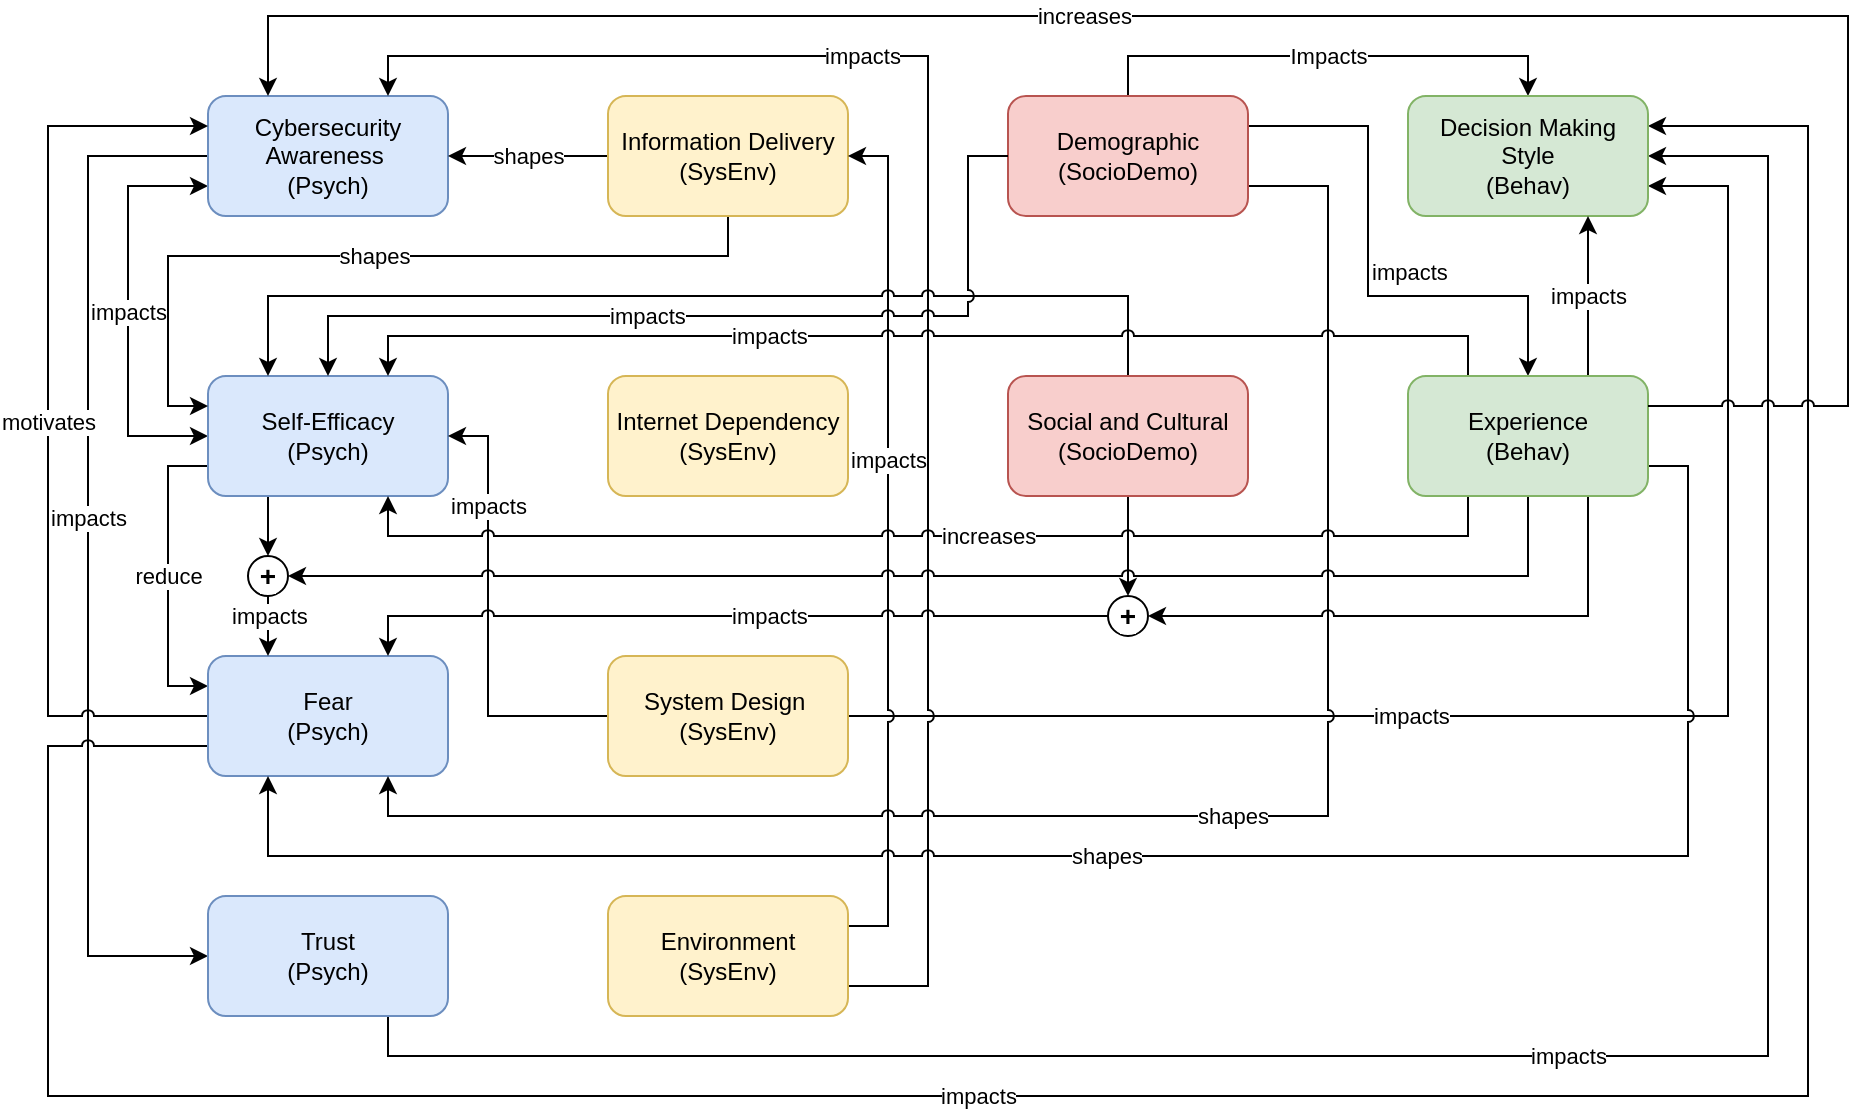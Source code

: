 <mxfile version="28.1.1" pages="3">
  <diagram name="Page-1" id="IxVkxDeGNalH0v7K7cHa">
    <mxGraphModel dx="2202" dy="768" grid="1" gridSize="10" guides="1" tooltips="1" connect="1" arrows="1" fold="1" page="1" pageScale="1" pageWidth="850" pageHeight="1100" math="0" shadow="0">
      <root>
        <mxCell id="jvpx-hk-9DW6_zQbPYDU-0" />
        <mxCell id="jvpx-hk-9DW6_zQbPYDU-1" parent="jvpx-hk-9DW6_zQbPYDU-0" />
        <mxCell id="_nM8sna5znNzXMxjQZUv-10" value="impacts" style="edgeStyle=orthogonalEdgeStyle;shape=connector;rounded=0;jumpStyle=arc;orthogonalLoop=1;jettySize=auto;html=1;exitX=0;exitY=0.5;exitDx=0;exitDy=0;entryX=0;entryY=0.5;entryDx=0;entryDy=0;strokeColor=default;align=center;verticalAlign=middle;fontFamily=Helvetica;fontSize=11;fontColor=default;labelBackgroundColor=default;endArrow=classic;" edge="1" parent="jvpx-hk-9DW6_zQbPYDU-1" source="jvpx-hk-9DW6_zQbPYDU-2" target="jvpx-hk-9DW6_zQbPYDU-9">
          <mxGeometry x="-0.075" relative="1" as="geometry">
            <Array as="points">
              <mxPoint x="40" y="110" />
              <mxPoint x="40" y="510" />
            </Array>
            <mxPoint as="offset" />
          </mxGeometry>
        </mxCell>
        <mxCell id="W0MCX1bymQavN-UC4x7e-7" value="impacts" style="edgeStyle=orthogonalEdgeStyle;shape=connector;rounded=0;jumpStyle=arc;orthogonalLoop=1;jettySize=auto;html=1;exitX=0;exitY=0.75;exitDx=0;exitDy=0;entryX=0;entryY=0.5;entryDx=0;entryDy=0;strokeColor=default;align=center;verticalAlign=middle;fontFamily=Helvetica;fontSize=11;fontColor=default;labelBackgroundColor=default;endArrow=classic;startArrow=classic;startFill=1;" edge="1" parent="jvpx-hk-9DW6_zQbPYDU-1" source="jvpx-hk-9DW6_zQbPYDU-2" target="jvpx-hk-9DW6_zQbPYDU-4">
          <mxGeometry relative="1" as="geometry">
            <Array as="points">
              <mxPoint x="60" y="125" />
              <mxPoint x="60" y="250" />
            </Array>
          </mxGeometry>
        </mxCell>
        <mxCell id="jvpx-hk-9DW6_zQbPYDU-2" value="Cybersecurity Awareness&amp;nbsp;&lt;br&gt;(Psych)" style="rounded=1;whiteSpace=wrap;html=1;fillColor=#dae8fc;strokeColor=#6c8ebf;" parent="jvpx-hk-9DW6_zQbPYDU-1" vertex="1">
          <mxGeometry x="100" y="80" width="120" height="60" as="geometry" />
        </mxCell>
        <mxCell id="_nM8sna5znNzXMxjQZUv-1" value="reduce" style="edgeStyle=orthogonalEdgeStyle;rounded=0;orthogonalLoop=1;jettySize=auto;html=1;exitX=0;exitY=0.75;exitDx=0;exitDy=0;entryX=0;entryY=0.25;entryDx=0;entryDy=0;jumpStyle=arc;" edge="1" parent="jvpx-hk-9DW6_zQbPYDU-1" source="jvpx-hk-9DW6_zQbPYDU-4" target="jvpx-hk-9DW6_zQbPYDU-7">
          <mxGeometry relative="1" as="geometry">
            <Array as="points">
              <mxPoint x="80" y="265" />
              <mxPoint x="80" y="375" />
            </Array>
          </mxGeometry>
        </mxCell>
        <mxCell id="W0MCX1bymQavN-UC4x7e-2" style="edgeStyle=orthogonalEdgeStyle;shape=connector;rounded=0;jumpStyle=arc;orthogonalLoop=1;jettySize=auto;html=1;exitX=0.25;exitY=1;exitDx=0;exitDy=0;entryX=0.5;entryY=0;entryDx=0;entryDy=0;strokeColor=default;align=left;verticalAlign=middle;fontFamily=Helvetica;fontSize=11;fontColor=default;labelBackgroundColor=default;endArrow=classic;" edge="1" parent="jvpx-hk-9DW6_zQbPYDU-1" source="jvpx-hk-9DW6_zQbPYDU-4" target="W0MCX1bymQavN-UC4x7e-1">
          <mxGeometry relative="1" as="geometry" />
        </mxCell>
        <mxCell id="jvpx-hk-9DW6_zQbPYDU-4" value="Self-Efficacy&lt;br&gt;(Psych)" style="rounded=1;whiteSpace=wrap;html=1;fillColor=#dae8fc;strokeColor=#6c8ebf;" parent="jvpx-hk-9DW6_zQbPYDU-1" vertex="1">
          <mxGeometry x="100" y="220" width="120" height="60" as="geometry" />
        </mxCell>
        <mxCell id="_nM8sna5znNzXMxjQZUv-11" value="motivates" style="edgeStyle=orthogonalEdgeStyle;shape=connector;rounded=0;jumpStyle=arc;orthogonalLoop=1;jettySize=auto;html=1;exitX=0;exitY=0.5;exitDx=0;exitDy=0;entryX=0;entryY=0.25;entryDx=0;entryDy=0;strokeColor=default;align=center;verticalAlign=middle;fontFamily=Helvetica;fontSize=11;fontColor=default;labelBackgroundColor=default;endArrow=classic;" edge="1" parent="jvpx-hk-9DW6_zQbPYDU-1" source="jvpx-hk-9DW6_zQbPYDU-7" target="jvpx-hk-9DW6_zQbPYDU-2">
          <mxGeometry relative="1" as="geometry">
            <mxPoint x="100" y="315" as="sourcePoint" />
            <Array as="points">
              <mxPoint x="20" y="390" />
              <mxPoint x="20" y="95" />
            </Array>
          </mxGeometry>
        </mxCell>
        <mxCell id="ojcrtzqFynnj1bPdkcR6-1" value="impacts" style="edgeStyle=orthogonalEdgeStyle;shape=connector;rounded=0;jumpStyle=arc;orthogonalLoop=1;jettySize=auto;html=1;exitX=0;exitY=0.75;exitDx=0;exitDy=0;entryX=1;entryY=0.25;entryDx=0;entryDy=0;strokeColor=default;align=center;verticalAlign=middle;fontFamily=Helvetica;fontSize=11;fontColor=default;labelBackgroundColor=default;endArrow=classic;" edge="1" parent="jvpx-hk-9DW6_zQbPYDU-1" source="jvpx-hk-9DW6_zQbPYDU-7" target="jvpx-hk-9DW6_zQbPYDU-27">
          <mxGeometry x="-0.153" relative="1" as="geometry">
            <mxPoint x="100" y="385" as="sourcePoint" />
            <mxPoint x="820" y="150" as="targetPoint" />
            <Array as="points">
              <mxPoint x="20" y="405" />
              <mxPoint x="20" y="580" />
              <mxPoint x="900" y="580" />
              <mxPoint x="900" y="95" />
            </Array>
            <mxPoint as="offset" />
          </mxGeometry>
        </mxCell>
        <mxCell id="jvpx-hk-9DW6_zQbPYDU-7" value="Fear&lt;br&gt;(Psych)" style="rounded=1;whiteSpace=wrap;html=1;fillColor=#dae8fc;strokeColor=#6c8ebf;" parent="jvpx-hk-9DW6_zQbPYDU-1" vertex="1">
          <mxGeometry x="100" y="360" width="120" height="60" as="geometry" />
        </mxCell>
        <mxCell id="_nM8sna5znNzXMxjQZUv-4" value="impacts" style="edgeStyle=orthogonalEdgeStyle;rounded=0;orthogonalLoop=1;jettySize=auto;html=1;exitX=0.75;exitY=1;exitDx=0;exitDy=0;entryX=1;entryY=0.5;entryDx=0;entryDy=0;jumpStyle=arc;" edge="1" parent="jvpx-hk-9DW6_zQbPYDU-1" source="jvpx-hk-9DW6_zQbPYDU-9" target="jvpx-hk-9DW6_zQbPYDU-27">
          <mxGeometry relative="1" as="geometry">
            <mxPoint x="820" y="165" as="targetPoint" />
            <Array as="points">
              <mxPoint x="190" y="560" />
              <mxPoint x="880" y="560" />
              <mxPoint x="880" y="110" />
            </Array>
          </mxGeometry>
        </mxCell>
        <mxCell id="jvpx-hk-9DW6_zQbPYDU-9" value="Trust&lt;br&gt;(Psych)" style="rounded=1;whiteSpace=wrap;html=1;fillColor=#dae8fc;strokeColor=#6c8ebf;" parent="jvpx-hk-9DW6_zQbPYDU-1" vertex="1">
          <mxGeometry x="100" y="480" width="120" height="60" as="geometry" />
        </mxCell>
        <mxCell id="-JyCa1wrIKhBo1HbL7ej-4" value="shapes" style="edgeStyle=orthogonalEdgeStyle;rounded=0;orthogonalLoop=1;jettySize=auto;html=1;exitX=0;exitY=0.5;exitDx=0;exitDy=0;entryX=1;entryY=0.5;entryDx=0;entryDy=0;jumpStyle=arc;" parent="jvpx-hk-9DW6_zQbPYDU-1" source="jvpx-hk-9DW6_zQbPYDU-11" target="jvpx-hk-9DW6_zQbPYDU-2" edge="1">
          <mxGeometry relative="1" as="geometry" />
        </mxCell>
        <mxCell id="_nM8sna5znNzXMxjQZUv-6" value="shapes" style="edgeStyle=orthogonalEdgeStyle;rounded=0;orthogonalLoop=1;jettySize=auto;html=1;exitX=0.5;exitY=1;exitDx=0;exitDy=0;jumpStyle=arc;entryX=0;entryY=0.25;entryDx=0;entryDy=0;" edge="1" parent="jvpx-hk-9DW6_zQbPYDU-1" source="jvpx-hk-9DW6_zQbPYDU-11" target="jvpx-hk-9DW6_zQbPYDU-4">
          <mxGeometry relative="1" as="geometry">
            <Array as="points">
              <mxPoint x="360" y="160" />
              <mxPoint x="80" y="160" />
              <mxPoint x="80" y="235" />
            </Array>
          </mxGeometry>
        </mxCell>
        <mxCell id="jvpx-hk-9DW6_zQbPYDU-11" value="Information Delivery&lt;br&gt;(SysEnv)" style="rounded=1;whiteSpace=wrap;html=1;fillColor=#fff2cc;strokeColor=#d6b656;" parent="jvpx-hk-9DW6_zQbPYDU-1" vertex="1">
          <mxGeometry x="300" y="80" width="120" height="60" as="geometry" />
        </mxCell>
        <mxCell id="jvpx-hk-9DW6_zQbPYDU-12" value="Internet Dependency&lt;br&gt;(SysEnv)" style="rounded=1;whiteSpace=wrap;html=1;fillColor=#fff2cc;strokeColor=#d6b656;" parent="jvpx-hk-9DW6_zQbPYDU-1" vertex="1">
          <mxGeometry x="300" y="220" width="120" height="60" as="geometry" />
        </mxCell>
        <mxCell id="_nM8sna5znNzXMxjQZUv-0" value="impacts" style="edgeStyle=orthogonalEdgeStyle;rounded=0;orthogonalLoop=1;jettySize=auto;html=1;exitX=0;exitY=0.5;exitDx=0;exitDy=0;entryX=1;entryY=0.5;entryDx=0;entryDy=0;jumpStyle=arc;" edge="1" parent="jvpx-hk-9DW6_zQbPYDU-1" source="jvpx-hk-9DW6_zQbPYDU-13" target="jvpx-hk-9DW6_zQbPYDU-4">
          <mxGeometry x="0.5" relative="1" as="geometry">
            <Array as="points">
              <mxPoint x="240" y="390" />
              <mxPoint x="240" y="250" />
            </Array>
            <mxPoint as="offset" />
          </mxGeometry>
        </mxCell>
        <mxCell id="4xEehykYNxZVQURFeA1B-6" value="impacts" style="edgeStyle=orthogonalEdgeStyle;shape=connector;rounded=0;jumpStyle=arc;orthogonalLoop=1;jettySize=auto;html=1;exitX=1;exitY=0.5;exitDx=0;exitDy=0;strokeColor=default;align=left;verticalAlign=middle;fontFamily=Helvetica;fontSize=11;fontColor=default;labelBackgroundColor=default;endArrow=classic;entryX=1;entryY=0.75;entryDx=0;entryDy=0;" edge="1" parent="jvpx-hk-9DW6_zQbPYDU-1" source="jvpx-hk-9DW6_zQbPYDU-13" target="jvpx-hk-9DW6_zQbPYDU-27">
          <mxGeometry x="-0.3" relative="1" as="geometry">
            <mxPoint x="840" y="180" as="targetPoint" />
            <Array as="points">
              <mxPoint x="860" y="390" />
              <mxPoint x="860" y="125" />
            </Array>
            <mxPoint as="offset" />
          </mxGeometry>
        </mxCell>
        <mxCell id="jvpx-hk-9DW6_zQbPYDU-13" value="System Design&lt;span style=&quot;background-color: transparent; color: light-dark(rgb(0, 0, 0), rgb(255, 255, 255));&quot;&gt;&amp;nbsp;&lt;/span&gt;&lt;div&gt;(SysEnv)&lt;/div&gt;" style="rounded=1;whiteSpace=wrap;html=1;fillColor=#fff2cc;strokeColor=#d6b656;" parent="jvpx-hk-9DW6_zQbPYDU-1" vertex="1">
          <mxGeometry x="300" y="360" width="120" height="60" as="geometry" />
        </mxCell>
        <mxCell id="_nM8sna5znNzXMxjQZUv-8" value="impacts" style="edgeStyle=orthogonalEdgeStyle;rounded=0;orthogonalLoop=1;jettySize=auto;html=1;exitX=1;exitY=0.25;exitDx=0;exitDy=0;entryX=1;entryY=0.5;entryDx=0;entryDy=0;jumpStyle=arc;" edge="1" parent="jvpx-hk-9DW6_zQbPYDU-1" source="jvpx-hk-9DW6_zQbPYDU-14" target="jvpx-hk-9DW6_zQbPYDU-11">
          <mxGeometry x="0.194" relative="1" as="geometry">
            <mxPoint as="offset" />
          </mxGeometry>
        </mxCell>
        <mxCell id="_nM8sna5znNzXMxjQZUv-9" value="impacts" style="edgeStyle=orthogonalEdgeStyle;shape=connector;rounded=0;jumpStyle=arc;orthogonalLoop=1;jettySize=auto;html=1;exitX=1;exitY=0.75;exitDx=0;exitDy=0;entryX=0.75;entryY=0;entryDx=0;entryDy=0;strokeColor=default;align=center;verticalAlign=middle;fontFamily=Helvetica;fontSize=11;fontColor=default;labelBackgroundColor=default;endArrow=classic;" edge="1" parent="jvpx-hk-9DW6_zQbPYDU-1" source="jvpx-hk-9DW6_zQbPYDU-14" target="jvpx-hk-9DW6_zQbPYDU-2">
          <mxGeometry x="0.355" relative="1" as="geometry">
            <mxPoint x="420" y="430" as="sourcePoint" />
            <Array as="points">
              <mxPoint x="460" y="525" />
              <mxPoint x="460" y="60" />
              <mxPoint x="190" y="60" />
            </Array>
            <mxPoint as="offset" />
          </mxGeometry>
        </mxCell>
        <mxCell id="jvpx-hk-9DW6_zQbPYDU-14" value="&lt;div&gt;Environment&lt;br&gt;(SysEnv)&lt;/div&gt;" style="rounded=1;whiteSpace=wrap;html=1;fillColor=#fff2cc;strokeColor=#d6b656;" parent="jvpx-hk-9DW6_zQbPYDU-1" vertex="1">
          <mxGeometry x="300" y="480" width="120" height="60" as="geometry" />
        </mxCell>
        <mxCell id="ojcrtzqFynnj1bPdkcR6-0" value="Impacts" style="edgeStyle=orthogonalEdgeStyle;shape=connector;rounded=0;jumpStyle=arc;orthogonalLoop=1;jettySize=auto;html=1;exitX=0.5;exitY=0;exitDx=0;exitDy=0;entryX=0.5;entryY=0;entryDx=0;entryDy=0;strokeColor=default;align=center;verticalAlign=middle;fontFamily=Helvetica;fontSize=11;fontColor=default;labelBackgroundColor=default;endArrow=classic;" edge="1" parent="jvpx-hk-9DW6_zQbPYDU-1" source="jvpx-hk-9DW6_zQbPYDU-21" target="jvpx-hk-9DW6_zQbPYDU-27">
          <mxGeometry relative="1" as="geometry" />
        </mxCell>
        <mxCell id="4xEehykYNxZVQURFeA1B-4" value="shapes" style="edgeStyle=orthogonalEdgeStyle;shape=connector;rounded=0;jumpStyle=arc;orthogonalLoop=1;jettySize=auto;html=1;exitX=1;exitY=0.75;exitDx=0;exitDy=0;entryX=0.75;entryY=1;entryDx=0;entryDy=0;strokeColor=default;align=left;verticalAlign=middle;fontFamily=Helvetica;fontSize=11;fontColor=default;labelBackgroundColor=default;endArrow=classic;" edge="1" parent="jvpx-hk-9DW6_zQbPYDU-1" source="jvpx-hk-9DW6_zQbPYDU-21" target="jvpx-hk-9DW6_zQbPYDU-7">
          <mxGeometry relative="1" as="geometry">
            <mxPoint x="620" y="150" as="sourcePoint" />
            <Array as="points">
              <mxPoint x="660" y="125" />
              <mxPoint x="660" y="440" />
              <mxPoint x="190" y="440" />
            </Array>
          </mxGeometry>
        </mxCell>
        <mxCell id="4xEehykYNxZVQURFeA1B-7" value="impacts" style="edgeStyle=orthogonalEdgeStyle;shape=connector;rounded=0;jumpStyle=arc;orthogonalLoop=1;jettySize=auto;html=1;exitX=1;exitY=0.25;exitDx=0;exitDy=0;entryX=0.5;entryY=0;entryDx=0;entryDy=0;strokeColor=default;align=left;verticalAlign=middle;fontFamily=Helvetica;fontSize=11;fontColor=default;labelBackgroundColor=default;endArrow=classic;" edge="1" parent="jvpx-hk-9DW6_zQbPYDU-1" source="jvpx-hk-9DW6_zQbPYDU-21" target="jvpx-hk-9DW6_zQbPYDU-31">
          <mxGeometry relative="1" as="geometry">
            <Array as="points">
              <mxPoint x="680" y="95" />
              <mxPoint x="680" y="180" />
              <mxPoint x="760" y="180" />
            </Array>
          </mxGeometry>
        </mxCell>
        <mxCell id="jvpx-hk-9DW6_zQbPYDU-21" value="Demographic&lt;br&gt;(SocioDemo)" style="rounded=1;whiteSpace=wrap;html=1;fillColor=#f8cecc;strokeColor=#b85450;" parent="jvpx-hk-9DW6_zQbPYDU-1" vertex="1">
          <mxGeometry x="500" y="80" width="120" height="60" as="geometry" />
        </mxCell>
        <mxCell id="4xEehykYNxZVQURFeA1B-8" style="edgeStyle=orthogonalEdgeStyle;shape=connector;rounded=0;jumpStyle=arc;orthogonalLoop=1;jettySize=auto;html=1;exitX=0.5;exitY=0;exitDx=0;exitDy=0;entryX=0.25;entryY=0;entryDx=0;entryDy=0;strokeColor=default;align=left;verticalAlign=middle;fontFamily=Helvetica;fontSize=11;fontColor=default;labelBackgroundColor=default;endArrow=classic;" edge="1" parent="jvpx-hk-9DW6_zQbPYDU-1" source="jvpx-hk-9DW6_zQbPYDU-23" target="jvpx-hk-9DW6_zQbPYDU-4">
          <mxGeometry relative="1" as="geometry">
            <Array as="points">
              <mxPoint x="560" y="180" />
              <mxPoint x="130" y="180" />
            </Array>
          </mxGeometry>
        </mxCell>
        <mxCell id="4xEehykYNxZVQURFeA1B-11" style="edgeStyle=orthogonalEdgeStyle;shape=connector;rounded=0;jumpStyle=arc;orthogonalLoop=1;jettySize=auto;html=1;exitX=0.5;exitY=1;exitDx=0;exitDy=0;entryX=0.5;entryY=0;entryDx=0;entryDy=0;strokeColor=default;align=left;verticalAlign=middle;fontFamily=Helvetica;fontSize=11;fontColor=default;labelBackgroundColor=default;endArrow=classic;" edge="1" parent="jvpx-hk-9DW6_zQbPYDU-1" source="jvpx-hk-9DW6_zQbPYDU-23" target="4xEehykYNxZVQURFeA1B-10">
          <mxGeometry relative="1" as="geometry" />
        </mxCell>
        <mxCell id="jvpx-hk-9DW6_zQbPYDU-23" value="Social and Cultural&lt;br&gt;(SocioDemo)" style="rounded=1;whiteSpace=wrap;html=1;fillColor=#f8cecc;strokeColor=#b85450;" parent="jvpx-hk-9DW6_zQbPYDU-1" vertex="1">
          <mxGeometry x="500" y="220" width="120" height="60" as="geometry" />
        </mxCell>
        <mxCell id="jvpx-hk-9DW6_zQbPYDU-27" value="Decision Making Style&lt;br&gt;(Behav)" style="rounded=1;whiteSpace=wrap;html=1;fillColor=#d5e8d4;strokeColor=#82b366;" parent="jvpx-hk-9DW6_zQbPYDU-1" vertex="1">
          <mxGeometry x="700" y="80" width="120" height="60" as="geometry" />
        </mxCell>
        <mxCell id="_nM8sna5znNzXMxjQZUv-2" value="impacts" style="edgeStyle=orthogonalEdgeStyle;rounded=0;orthogonalLoop=1;jettySize=auto;html=1;exitX=0.25;exitY=0;exitDx=0;exitDy=0;entryX=0.75;entryY=0;entryDx=0;entryDy=0;jumpStyle=arc;align=left;" edge="1" parent="jvpx-hk-9DW6_zQbPYDU-1" source="jvpx-hk-9DW6_zQbPYDU-31" target="jvpx-hk-9DW6_zQbPYDU-4">
          <mxGeometry x="0.345" relative="1" as="geometry">
            <mxPoint as="offset" />
          </mxGeometry>
        </mxCell>
        <mxCell id="_nM8sna5znNzXMxjQZUv-5" value="shapes" style="edgeStyle=orthogonalEdgeStyle;rounded=0;orthogonalLoop=1;jettySize=auto;html=1;exitX=1;exitY=0.75;exitDx=0;exitDy=0;entryX=0.25;entryY=1;entryDx=0;entryDy=0;jumpStyle=arc;align=left;" edge="1" parent="jvpx-hk-9DW6_zQbPYDU-1" source="jvpx-hk-9DW6_zQbPYDU-31" target="jvpx-hk-9DW6_zQbPYDU-7">
          <mxGeometry x="0.088" relative="1" as="geometry">
            <mxPoint x="730" y="300" as="sourcePoint" />
            <Array as="points">
              <mxPoint x="840" y="265" />
              <mxPoint x="840" y="460" />
              <mxPoint x="130" y="460" />
            </Array>
            <mxPoint as="offset" />
          </mxGeometry>
        </mxCell>
        <mxCell id="4xEehykYNxZVQURFeA1B-1" value="increases" style="edgeStyle=orthogonalEdgeStyle;shape=connector;rounded=0;jumpStyle=arc;orthogonalLoop=1;jettySize=auto;html=1;exitX=0.25;exitY=1;exitDx=0;exitDy=0;entryX=0.75;entryY=1;entryDx=0;entryDy=0;strokeColor=default;align=left;verticalAlign=middle;fontFamily=Helvetica;fontSize=11;fontColor=default;labelBackgroundColor=default;endArrow=classic;" edge="1" parent="jvpx-hk-9DW6_zQbPYDU-1" source="jvpx-hk-9DW6_zQbPYDU-31" target="jvpx-hk-9DW6_zQbPYDU-4">
          <mxGeometry x="-0.017" relative="1" as="geometry">
            <Array as="points">
              <mxPoint x="730" y="300" />
              <mxPoint x="190" y="300" />
            </Array>
            <mxPoint as="offset" />
          </mxGeometry>
        </mxCell>
        <mxCell id="4xEehykYNxZVQURFeA1B-2" value="impacts" style="edgeStyle=orthogonalEdgeStyle;shape=connector;rounded=0;jumpStyle=arc;orthogonalLoop=1;jettySize=auto;html=1;exitX=0.75;exitY=0;exitDx=0;exitDy=0;entryX=0.75;entryY=1;entryDx=0;entryDy=0;strokeColor=default;align=center;verticalAlign=middle;fontFamily=Helvetica;fontSize=11;fontColor=default;labelBackgroundColor=default;endArrow=classic;" edge="1" parent="jvpx-hk-9DW6_zQbPYDU-1" source="jvpx-hk-9DW6_zQbPYDU-31" target="jvpx-hk-9DW6_zQbPYDU-27">
          <mxGeometry relative="1" as="geometry" />
        </mxCell>
        <mxCell id="4xEehykYNxZVQURFeA1B-12" style="edgeStyle=orthogonalEdgeStyle;shape=connector;rounded=0;jumpStyle=arc;orthogonalLoop=1;jettySize=auto;html=1;exitX=0.75;exitY=1;exitDx=0;exitDy=0;entryX=1;entryY=0.5;entryDx=0;entryDy=0;strokeColor=default;align=left;verticalAlign=middle;fontFamily=Helvetica;fontSize=11;fontColor=default;labelBackgroundColor=default;endArrow=classic;" edge="1" parent="jvpx-hk-9DW6_zQbPYDU-1" source="jvpx-hk-9DW6_zQbPYDU-31" target="4xEehykYNxZVQURFeA1B-10">
          <mxGeometry relative="1" as="geometry" />
        </mxCell>
        <mxCell id="W0MCX1bymQavN-UC4x7e-6" style="edgeStyle=orthogonalEdgeStyle;shape=connector;rounded=0;jumpStyle=arc;orthogonalLoop=1;jettySize=auto;html=1;exitX=0.5;exitY=1;exitDx=0;exitDy=0;entryX=1;entryY=0.5;entryDx=0;entryDy=0;strokeColor=default;align=left;verticalAlign=middle;fontFamily=Helvetica;fontSize=11;fontColor=default;labelBackgroundColor=default;endArrow=classic;" edge="1" parent="jvpx-hk-9DW6_zQbPYDU-1" source="jvpx-hk-9DW6_zQbPYDU-31" target="W0MCX1bymQavN-UC4x7e-1">
          <mxGeometry relative="1" as="geometry" />
        </mxCell>
        <mxCell id="jvpx-hk-9DW6_zQbPYDU-31" value="Experience&lt;br&gt;(Behav)" style="rounded=1;whiteSpace=wrap;html=1;fillColor=#d5e8d4;strokeColor=#82b366;" parent="jvpx-hk-9DW6_zQbPYDU-1" vertex="1">
          <mxGeometry x="700" y="220" width="120" height="60" as="geometry" />
        </mxCell>
        <mxCell id="ojcrtzqFynnj1bPdkcR6-2" value="increases" style="edgeStyle=orthogonalEdgeStyle;shape=connector;rounded=0;jumpStyle=arc;orthogonalLoop=1;jettySize=auto;html=1;exitX=1;exitY=0.25;exitDx=0;exitDy=0;entryX=0.25;entryY=0;entryDx=0;entryDy=0;strokeColor=default;align=center;verticalAlign=middle;fontFamily=Helvetica;fontSize=11;fontColor=default;labelBackgroundColor=default;endArrow=classic;" edge="1" parent="jvpx-hk-9DW6_zQbPYDU-1" source="jvpx-hk-9DW6_zQbPYDU-31" target="jvpx-hk-9DW6_zQbPYDU-2">
          <mxGeometry x="0.204" relative="1" as="geometry">
            <mxPoint x="820" y="230" as="sourcePoint" />
            <Array as="points">
              <mxPoint x="920" y="235" />
              <mxPoint x="920" y="40" />
              <mxPoint x="130" y="40" />
            </Array>
            <mxPoint as="offset" />
          </mxGeometry>
        </mxCell>
        <mxCell id="4xEehykYNxZVQURFeA1B-3" value="impacts" style="edgeStyle=orthogonalEdgeStyle;shape=connector;rounded=0;jumpStyle=arc;orthogonalLoop=1;jettySize=auto;html=1;exitX=0;exitY=0.5;exitDx=0;exitDy=0;entryX=0.5;entryY=0;entryDx=0;entryDy=0;strokeColor=default;align=left;verticalAlign=middle;fontFamily=Helvetica;fontSize=11;fontColor=default;labelBackgroundColor=default;endArrow=classic;" edge="1" parent="jvpx-hk-9DW6_zQbPYDU-1" source="jvpx-hk-9DW6_zQbPYDU-21" target="jvpx-hk-9DW6_zQbPYDU-4">
          <mxGeometry x="0.25" relative="1" as="geometry">
            <Array as="points">
              <mxPoint x="480" y="110" />
              <mxPoint x="480" y="190" />
              <mxPoint x="160" y="190" />
            </Array>
            <mxPoint as="offset" />
          </mxGeometry>
        </mxCell>
        <mxCell id="4xEehykYNxZVQURFeA1B-13" value="impacts" style="edgeStyle=orthogonalEdgeStyle;shape=connector;rounded=0;jumpStyle=arc;orthogonalLoop=1;jettySize=auto;html=1;exitX=0;exitY=0.5;exitDx=0;exitDy=0;entryX=0.75;entryY=0;entryDx=0;entryDy=0;strokeColor=default;align=left;verticalAlign=middle;fontFamily=Helvetica;fontSize=11;fontColor=default;labelBackgroundColor=default;endArrow=classic;" edge="1" parent="jvpx-hk-9DW6_zQbPYDU-1" source="4xEehykYNxZVQURFeA1B-10" target="jvpx-hk-9DW6_zQbPYDU-7">
          <mxGeometry relative="1" as="geometry" />
        </mxCell>
        <mxCell id="4xEehykYNxZVQURFeA1B-10" value="&lt;font style=&quot;font-size: 14px;&quot;&gt;&lt;b&gt;+&lt;/b&gt;&lt;/font&gt;" style="ellipse;whiteSpace=wrap;html=1;aspect=fixed;fontFamily=Helvetica;fontSize=11;fontColor=default;labelBackgroundColor=default;" vertex="1" parent="jvpx-hk-9DW6_zQbPYDU-1">
          <mxGeometry x="550" y="330" width="20" height="20" as="geometry" />
        </mxCell>
        <mxCell id="W0MCX1bymQavN-UC4x7e-5" value="impacts" style="edgeStyle=orthogonalEdgeStyle;shape=connector;rounded=0;jumpStyle=arc;orthogonalLoop=1;jettySize=auto;html=1;exitX=0.5;exitY=1;exitDx=0;exitDy=0;entryX=0.25;entryY=0;entryDx=0;entryDy=0;strokeColor=default;align=left;verticalAlign=middle;fontFamily=Helvetica;fontSize=11;fontColor=default;labelBackgroundColor=default;endArrow=classic;" edge="1" parent="jvpx-hk-9DW6_zQbPYDU-1" source="W0MCX1bymQavN-UC4x7e-1" target="jvpx-hk-9DW6_zQbPYDU-7">
          <mxGeometry x="-0.333" y="-20" relative="1" as="geometry">
            <mxPoint as="offset" />
          </mxGeometry>
        </mxCell>
        <mxCell id="W0MCX1bymQavN-UC4x7e-1" value="&lt;font style=&quot;font-size: 14px;&quot;&gt;&lt;b&gt;+&lt;/b&gt;&lt;/font&gt;" style="ellipse;whiteSpace=wrap;html=1;aspect=fixed;fontFamily=Helvetica;fontSize=11;fontColor=default;labelBackgroundColor=default;" vertex="1" parent="jvpx-hk-9DW6_zQbPYDU-1">
          <mxGeometry x="120" y="310" width="20" height="20" as="geometry" />
        </mxCell>
      </root>
    </mxGraphModel>
  </diagram>
  <diagram id="nVjXVaxDc0mkFGC4M_rG" name="Page-2">
    <mxGraphModel dx="3308" dy="1396" grid="1" gridSize="10" guides="1" tooltips="1" connect="1" arrows="1" fold="1" page="1" pageScale="1" pageWidth="850" pageHeight="1100" math="0" shadow="0">
      <root>
        <mxCell id="0" />
        <mxCell id="1" parent="0" />
        <mxCell id="yCaUs5lz8rlekobLfj3p-1" style="edgeStyle=none;shape=connector;curved=0;rounded=0;jumpStyle=none;jumpSize=5;orthogonalLoop=1;jettySize=auto;html=1;exitX=1;exitY=0.5;exitDx=0;exitDy=0;entryX=0;entryY=0.5;entryDx=0;entryDy=0;dashed=1;dashPattern=1 2;strokeColor=default;strokeWidth=4;align=center;verticalAlign=middle;fontFamily=Helvetica;fontSize=11;fontColor=default;labelBackgroundColor=default;endArrow=none;endFill=0;" parent="1" source="yCaUs5lz8rlekobLfj3p-3" target="yCaUs5lz8rlekobLfj3p-25" edge="1">
          <mxGeometry relative="1" as="geometry" />
        </mxCell>
        <mxCell id="yCaUs5lz8rlekobLfj3p-2" style="edgeStyle=none;shape=connector;curved=0;rounded=0;jumpStyle=none;jumpSize=5;orthogonalLoop=1;jettySize=auto;html=1;dashed=1;dashPattern=1 2;strokeColor=default;strokeWidth=4;align=center;verticalAlign=middle;fontFamily=Helvetica;fontSize=11;fontColor=default;labelBackgroundColor=default;endArrow=none;endFill=0;exitX=0;exitY=0.5;exitDx=0;exitDy=0;entryX=1;entryY=0.5;entryDx=0;entryDy=0;" parent="1" source="yCaUs5lz8rlekobLfj3p-3" target="yCaUs5lz8rlekobLfj3p-19" edge="1">
          <mxGeometry relative="1" as="geometry">
            <mxPoint x="430" y="848" as="targetPoint" />
            <mxPoint x="460" y="940" as="sourcePoint" />
          </mxGeometry>
        </mxCell>
        <mxCell id="yCaUs5lz8rlekobLfj3p-3" value="&lt;font style=&quot;font-size: 22px;&quot;&gt;Cybersecurity&lt;br&gt;Behavior&lt;/font&gt;" style="ellipse;whiteSpace=wrap;html=1;aspect=fixed;strokeWidth=4;fontSize=21;verticalAlign=middle;align=center;fontFamily=Helvetica;" parent="1" vertex="1">
          <mxGeometry x="490" y="830" width="220" height="220" as="geometry" />
        </mxCell>
        <mxCell id="yCaUs5lz8rlekobLfj3p-4" value="&lt;font style=&quot;color: light-dark(rgb(255, 255, 255), rgb(237, 237, 237)); font-size: 15px;&quot;&gt;Cybersecurity&lt;br&gt;Awareness&lt;/font&gt;" style="ellipse;whiteSpace=wrap;html=1;aspect=fixed;strokeWidth=3;fontSize=21;verticalAlign=middle;align=center;fontFamily=Helvetica;fillColor=#41D1B5;strokeColor=#41D1B5;fontStyle=1" parent="1" vertex="1">
          <mxGeometry x="900" y="516" width="279" height="279" as="geometry" />
        </mxCell>
        <mxCell id="yCaUs5lz8rlekobLfj3p-5" value="&lt;font style=&quot;color: light-dark(rgb(255, 255, 255), rgb(237, 237, 237)); font-size: 15px;&quot;&gt;Self-Efficacy&lt;/font&gt;" style="ellipse;whiteSpace=wrap;html=1;aspect=fixed;strokeWidth=3;fontSize=21;verticalAlign=middle;align=center;fontFamily=Helvetica;fillColor=#41D1B5;strokeColor=#41D1B5;fontStyle=1" parent="1" vertex="1">
          <mxGeometry x="1030" y="1160" width="183" height="183" as="geometry" />
        </mxCell>
        <mxCell id="yCaUs5lz8rlekobLfj3p-6" value="&lt;font style=&quot;color: light-dark(rgb(255, 255, 255), rgb(237, 237, 237)); font-size: 15px;&quot;&gt;Fear&lt;/font&gt;" style="ellipse;whiteSpace=wrap;html=1;aspect=fixed;strokeWidth=3;fontSize=21;verticalAlign=middle;align=center;fontFamily=Helvetica;fillColor=#41D1B5;strokeColor=#41D1B5;fontStyle=1" parent="1" vertex="1">
          <mxGeometry x="780" y="1198" width="63" height="63" as="geometry" />
        </mxCell>
        <mxCell id="yCaUs5lz8rlekobLfj3p-7" value="&lt;font style=&quot;color: light-dark(rgb(255, 255, 255), rgb(237, 237, 237)); font-size: 15px;&quot;&gt;Trust&lt;/font&gt;" style="ellipse;whiteSpace=wrap;html=1;aspect=fixed;strokeWidth=3;fontSize=21;verticalAlign=middle;align=center;fontFamily=Helvetica;fillColor=#41D1B5;strokeColor=#41D1B5;fontStyle=1" parent="1" vertex="1">
          <mxGeometry x="1116" y="908.5" width="63" height="63" as="geometry" />
        </mxCell>
        <mxCell id="yCaUs5lz8rlekobLfj3p-8" value="&lt;font style=&quot;color: light-dark(rgb(255, 255, 255), rgb(237, 237, 237)); font-size: 15px;&quot;&gt;Information Delivery&lt;/font&gt;" style="ellipse;whiteSpace=wrap;html=1;aspect=fixed;strokeWidth=3;fontSize=21;verticalAlign=middle;align=center;fontFamily=Helvetica;fillColor=#FE668C;strokeColor=#FE668C;fontStyle=1" parent="1" vertex="1">
          <mxGeometry x="-30" y="692" width="138" height="138" as="geometry" />
        </mxCell>
        <mxCell id="yCaUs5lz8rlekobLfj3p-9" value="&lt;font style=&quot;color: light-dark(rgb(255, 255, 255), rgb(237, 237, 237)); font-size: 15px;&quot;&gt;Internet Dependency&lt;/font&gt;" style="ellipse;whiteSpace=wrap;html=1;aspect=fixed;strokeWidth=3;fontSize=21;verticalAlign=middle;align=center;fontFamily=Helvetica;fillColor=#FE668C;strokeColor=#FE668C;fontStyle=1" parent="1" vertex="1">
          <mxGeometry x="314" y="1069.5" width="96" height="96" as="geometry" />
        </mxCell>
        <mxCell id="yCaUs5lz8rlekobLfj3p-10" value="&lt;font style=&quot;color: light-dark(rgb(255, 255, 255), rgb(237, 237, 237)); font-size: 15px;&quot;&gt;System Design&lt;/font&gt;" style="ellipse;whiteSpace=wrap;html=1;aspect=fixed;strokeWidth=3;fontSize=21;verticalAlign=middle;align=center;fontFamily=Helvetica;fillColor=#FE668C;strokeColor=#FE668C;fontStyle=1" parent="1" vertex="1">
          <mxGeometry x="280" y="580" width="87" height="87" as="geometry" />
        </mxCell>
        <mxCell id="yCaUs5lz8rlekobLfj3p-11" value="&lt;font style=&quot;color: light-dark(rgb(255, 255, 255), rgb(237, 237, 237)); font-size: 15px;&quot;&gt;Environment Impact&lt;/font&gt;" style="ellipse;whiteSpace=wrap;html=1;aspect=fixed;strokeWidth=3;fontSize=21;verticalAlign=middle;align=center;fontFamily=Helvetica;fillColor=#FE668C;strokeColor=#FE668C;fontStyle=1" parent="1" vertex="1">
          <mxGeometry x="22" y="988" width="138" height="138" as="geometry" />
        </mxCell>
        <mxCell id="yCaUs5lz8rlekobLfj3p-12" value="&lt;font style=&quot;color: light-dark(rgb(255, 255, 255), rgb(237, 237, 237)); font-size: 15px;&quot;&gt;Demographic&lt;/font&gt;" style="ellipse;whiteSpace=wrap;html=1;aspect=fixed;strokeWidth=3;fontSize=21;verticalAlign=middle;align=center;fontFamily=Helvetica;fillColor=#F99745;strokeColor=#F99745;fontStyle=1" parent="1" vertex="1">
          <mxGeometry x="410" y="458" width="150" height="150" as="geometry" />
        </mxCell>
        <mxCell id="yCaUs5lz8rlekobLfj3p-13" value="&lt;font style=&quot;color: light-dark(rgb(255, 255, 255), rgb(237, 237, 237)); font-size: 15px;&quot;&gt;Social &amp;amp; Cultural&lt;/font&gt;" style="ellipse;whiteSpace=wrap;html=1;aspect=fixed;strokeWidth=3;fontSize=21;verticalAlign=middle;align=center;fontFamily=Helvetica;fillColor=#F99745;strokeColor=#F99745;fontStyle=1" parent="1" vertex="1">
          <mxGeometry x="770" y="442" width="108" height="108" as="geometry" />
        </mxCell>
        <mxCell id="yCaUs5lz8rlekobLfj3p-14" style="edgeStyle=none;shape=connector;curved=0;rounded=0;jumpStyle=none;jumpSize=5;orthogonalLoop=1;jettySize=auto;html=1;exitX=1;exitY=0;exitDx=0;exitDy=0;entryX=0;entryY=1;entryDx=0;entryDy=0;dashed=1;dashPattern=1 2;strokeColor=#FFC639;strokeWidth=4;align=center;verticalAlign=middle;fontFamily=Helvetica;fontSize=11;fontColor=default;labelBackgroundColor=default;endArrow=none;endFill=0;" parent="1" source="yCaUs5lz8rlekobLfj3p-15" target="yCaUs5lz8rlekobLfj3p-28" edge="1">
          <mxGeometry relative="1" as="geometry" />
        </mxCell>
        <mxCell id="yCaUs5lz8rlekobLfj3p-15" value="&lt;font style=&quot;color: light-dark(rgb(255, 255, 255), rgb(237, 237, 237)); font-size: 15px;&quot;&gt;Decisionn-Making Style&lt;/font&gt;" style="ellipse;whiteSpace=wrap;html=1;aspect=fixed;strokeWidth=3;fontSize=21;verticalAlign=middle;align=center;fontFamily=Helvetica;fillColor=#FFC639;strokeColor=#FFC639;fontStyle=1" parent="1" vertex="1">
          <mxGeometry x="290" y="1218" width="117" height="117" as="geometry" />
        </mxCell>
        <mxCell id="yCaUs5lz8rlekobLfj3p-16" style="edgeStyle=none;shape=connector;curved=0;rounded=0;jumpStyle=none;jumpSize=5;orthogonalLoop=1;jettySize=auto;html=1;exitX=0.5;exitY=0;exitDx=0;exitDy=0;entryX=0.5;entryY=1;entryDx=0;entryDy=0;dashed=1;dashPattern=1 2;strokeColor=#FFC639;strokeWidth=4;align=center;verticalAlign=middle;fontFamily=Helvetica;fontSize=11;fontColor=default;labelBackgroundColor=default;endArrow=none;endFill=0;" parent="1" source="yCaUs5lz8rlekobLfj3p-17" target="yCaUs5lz8rlekobLfj3p-28" edge="1">
          <mxGeometry relative="1" as="geometry" />
        </mxCell>
        <mxCell id="yCaUs5lz8rlekobLfj3p-17" value="&lt;font color=&quot;#ffffff&quot;&gt;&lt;span style=&quot;font-size: 15px;&quot;&gt;Past Experience&lt;/span&gt;&lt;/font&gt;" style="ellipse;whiteSpace=wrap;html=1;aspect=fixed;strokeWidth=3;fontSize=21;verticalAlign=middle;align=center;fontFamily=Helvetica;fillColor=#FFC639;strokeColor=#FFC639;fontStyle=1" parent="1" vertex="1">
          <mxGeometry x="540" y="1348" width="87" height="87" as="geometry" />
        </mxCell>
        <mxCell id="yCaUs5lz8rlekobLfj3p-18" value="" style="group" parent="1" vertex="1" connectable="0">
          <mxGeometry x="150" y="718" width="280" height="280" as="geometry" />
        </mxCell>
        <mxCell id="yCaUs5lz8rlekobLfj3p-19" value="" style="ellipse;whiteSpace=wrap;html=1;aspect=fixed;strokeWidth=4;fontSize=21;verticalAlign=middle;align=center;fontFamily=Helvetica;strokeColor=#FE668C;" parent="yCaUs5lz8rlekobLfj3p-18" vertex="1">
          <mxGeometry width="297" height="297" as="geometry" />
        </mxCell>
        <mxCell id="yCaUs5lz8rlekobLfj3p-20" value="&lt;span style=&quot;color: rgb(255, 255, 255);&quot;&gt;&lt;font style=&quot;font-size: 25px;&quot;&gt;Systemic &amp;amp; Environmental Factors&lt;/font&gt;&lt;/span&gt;" style="ellipse;whiteSpace=wrap;html=1;aspect=fixed;strokeWidth=3;fontSize=21;verticalAlign=middle;align=center;fontFamily=Helvetica;fillColor=#FE668C;strokeColor=#FE668C;" parent="yCaUs5lz8rlekobLfj3p-18" vertex="1">
          <mxGeometry x="15" y="15" width="267" height="267" as="geometry" />
        </mxCell>
        <mxCell id="yCaUs5lz8rlekobLfj3p-21" value="" style="group" parent="1" vertex="1" connectable="0">
          <mxGeometry x="570" y="568" width="210" height="210" as="geometry" />
        </mxCell>
        <mxCell id="yCaUs5lz8rlekobLfj3p-22" value="" style="ellipse;whiteSpace=wrap;html=1;aspect=fixed;strokeWidth=4;fontSize=21;verticalAlign=middle;align=center;fontFamily=Helvetica;strokeColor=#F99745;" parent="yCaUs5lz8rlekobLfj3p-21" vertex="1">
          <mxGeometry width="222" height="222" as="geometry" />
        </mxCell>
        <mxCell id="yCaUs5lz8rlekobLfj3p-23" value="&lt;span style=&quot;color: rgb(255, 255, 255);&quot;&gt;&lt;font style=&quot;font-size: 25px;&quot;&gt;Socio-Demographic Factors&lt;/font&gt;&lt;/span&gt;" style="ellipse;whiteSpace=wrap;html=1;aspect=fixed;strokeWidth=3;fontSize=21;verticalAlign=middle;align=center;fontFamily=Helvetica;fillColor=#F99745;strokeColor=#F99745;" parent="yCaUs5lz8rlekobLfj3p-21" vertex="1">
          <mxGeometry x="15" y="15" width="192" height="192" as="geometry" />
        </mxCell>
        <mxCell id="yCaUs5lz8rlekobLfj3p-24" value="" style="group" parent="1" vertex="1" connectable="0">
          <mxGeometry x="760" y="818" width="330" height="310" as="geometry" />
        </mxCell>
        <mxCell id="yCaUs5lz8rlekobLfj3p-25" value="" style="ellipse;whiteSpace=wrap;html=1;aspect=fixed;strokeWidth=4;fontSize=21;verticalAlign=middle;align=center;fontFamily=Helvetica;strokeColor=#41D1B5;" parent="yCaUs5lz8rlekobLfj3p-24" vertex="1">
          <mxGeometry width="330" height="330" as="geometry" />
        </mxCell>
        <mxCell id="yCaUs5lz8rlekobLfj3p-26" value="&lt;font style=&quot;color: light-dark(rgb(255, 255, 255), rgb(237, 237, 237)); font-size: 25px;&quot;&gt;Psychological&lt;br&gt;Factors&lt;/font&gt;" style="ellipse;whiteSpace=wrap;html=1;aspect=fixed;strokeWidth=3;fontSize=21;verticalAlign=middle;align=center;fontFamily=Helvetica;fillColor=#41D1B5;strokeColor=#41D1B5;" parent="yCaUs5lz8rlekobLfj3p-24" vertex="1">
          <mxGeometry x="14.998" y="15" width="300" height="300" as="geometry" />
        </mxCell>
        <mxCell id="yCaUs5lz8rlekobLfj3p-27" value="" style="group" parent="1" vertex="1" connectable="0">
          <mxGeometry x="530" y="1086.5" width="200" height="200" as="geometry" />
        </mxCell>
        <mxCell id="yCaUs5lz8rlekobLfj3p-28" value="" style="ellipse;whiteSpace=wrap;html=1;aspect=fixed;strokeWidth=4;fontSize=21;verticalAlign=middle;align=center;fontFamily=Helvetica;strokeColor=#FFC639;" parent="yCaUs5lz8rlekobLfj3p-27" vertex="1">
          <mxGeometry width="213" height="213" as="geometry" />
        </mxCell>
        <mxCell id="yCaUs5lz8rlekobLfj3p-29" value="&lt;span style=&quot;color: rgb(255, 255, 255);&quot;&gt;&lt;font style=&quot;font-size: 25px;&quot;&gt;Behavioral Factors&lt;/font&gt;&lt;/span&gt;" style="ellipse;whiteSpace=wrap;html=1;aspect=fixed;strokeWidth=3;fontSize=21;verticalAlign=middle;align=center;fontFamily=Helvetica;fillColor=#FFC639;strokeColor=#FFC639;" parent="yCaUs5lz8rlekobLfj3p-27" vertex="1">
          <mxGeometry x="15" y="15" width="183" height="183" as="geometry" />
        </mxCell>
        <mxCell id="yCaUs5lz8rlekobLfj3p-30" style="edgeStyle=none;shape=connector;curved=0;rounded=0;jumpStyle=none;jumpSize=5;orthogonalLoop=1;jettySize=auto;html=1;exitX=0;exitY=0.5;exitDx=0;exitDy=0;entryX=0.5;entryY=1;entryDx=0;entryDy=0;dashed=1;dashPattern=1 2;strokeColor=#F99745;strokeWidth=4;align=center;verticalAlign=middle;fontFamily=Helvetica;fontSize=11;fontColor=default;labelBackgroundColor=default;endArrow=none;endFill=0;" parent="1" source="yCaUs5lz8rlekobLfj3p-22" target="yCaUs5lz8rlekobLfj3p-12" edge="1">
          <mxGeometry relative="1" as="geometry" />
        </mxCell>
        <mxCell id="yCaUs5lz8rlekobLfj3p-31" style="edgeStyle=none;shape=connector;curved=0;rounded=0;jumpStyle=none;jumpSize=5;orthogonalLoop=1;jettySize=auto;html=1;exitX=0.5;exitY=0;exitDx=0;exitDy=0;entryX=1;entryY=1;entryDx=0;entryDy=0;dashed=1;dashPattern=1 2;strokeColor=#F99745;strokeWidth=4;align=center;verticalAlign=middle;fontFamily=Helvetica;fontSize=11;fontColor=default;labelBackgroundColor=default;endArrow=none;endFill=0;" parent="1" source="yCaUs5lz8rlekobLfj3p-22" target="yCaUs5lz8rlekobLfj3p-13" edge="1">
          <mxGeometry relative="1" as="geometry" />
        </mxCell>
        <mxCell id="yCaUs5lz8rlekobLfj3p-32" style="edgeStyle=none;shape=connector;curved=0;rounded=0;jumpStyle=none;jumpSize=5;orthogonalLoop=1;jettySize=auto;html=1;exitX=0.5;exitY=0;exitDx=0;exitDy=0;entryX=0.5;entryY=1;entryDx=0;entryDy=0;dashed=1;dashPattern=1 2;strokeColor=default;strokeWidth=4;align=center;verticalAlign=middle;fontFamily=Helvetica;fontSize=11;fontColor=default;labelBackgroundColor=default;endArrow=none;endFill=0;" parent="1" source="yCaUs5lz8rlekobLfj3p-28" target="yCaUs5lz8rlekobLfj3p-3" edge="1">
          <mxGeometry relative="1" as="geometry" />
        </mxCell>
        <mxCell id="yCaUs5lz8rlekobLfj3p-33" style="edgeStyle=none;shape=connector;curved=0;rounded=0;jumpStyle=none;jumpSize=5;orthogonalLoop=1;jettySize=auto;html=1;exitX=0.5;exitY=1;exitDx=0;exitDy=0;entryX=0.5;entryY=0;entryDx=0;entryDy=0;dashed=1;dashPattern=1 2;strokeColor=default;strokeWidth=4;align=center;verticalAlign=middle;fontFamily=Helvetica;fontSize=11;fontColor=default;labelBackgroundColor=default;endArrow=none;endFill=0;" parent="1" source="yCaUs5lz8rlekobLfj3p-22" target="yCaUs5lz8rlekobLfj3p-3" edge="1">
          <mxGeometry relative="1" as="geometry" />
        </mxCell>
        <mxCell id="yCaUs5lz8rlekobLfj3p-34" style="edgeStyle=none;shape=connector;curved=0;rounded=0;jumpStyle=none;jumpSize=5;orthogonalLoop=1;jettySize=auto;html=1;exitX=0;exitY=0.5;exitDx=0;exitDy=0;entryX=1;entryY=0.5;entryDx=0;entryDy=0;dashed=1;dashPattern=1 2;strokeColor=#FE668C;strokeWidth=4;align=center;verticalAlign=middle;fontFamily=Helvetica;fontSize=11;fontColor=default;labelBackgroundColor=default;endArrow=none;endFill=0;" parent="1" source="yCaUs5lz8rlekobLfj3p-19" target="yCaUs5lz8rlekobLfj3p-8" edge="1">
          <mxGeometry relative="1" as="geometry" />
        </mxCell>
        <mxCell id="yCaUs5lz8rlekobLfj3p-35" style="edgeStyle=none;shape=connector;curved=0;rounded=0;jumpStyle=none;jumpSize=5;orthogonalLoop=1;jettySize=auto;html=1;exitX=0.5;exitY=0;exitDx=0;exitDy=0;entryX=1;entryY=1;entryDx=0;entryDy=0;dashed=1;dashPattern=1 2;strokeColor=#FE668C;strokeWidth=4;align=center;verticalAlign=middle;fontFamily=Helvetica;fontSize=11;fontColor=default;labelBackgroundColor=default;endArrow=none;endFill=0;" parent="1" source="yCaUs5lz8rlekobLfj3p-19" target="yCaUs5lz8rlekobLfj3p-10" edge="1">
          <mxGeometry relative="1" as="geometry" />
        </mxCell>
        <mxCell id="yCaUs5lz8rlekobLfj3p-36" style="edgeStyle=none;shape=connector;curved=0;rounded=0;jumpStyle=none;jumpSize=5;orthogonalLoop=1;jettySize=auto;html=1;exitX=0;exitY=1;exitDx=0;exitDy=0;entryX=0.985;entryY=0.328;entryDx=0;entryDy=0;entryPerimeter=0;dashed=1;dashPattern=1 2;strokeColor=#FE668C;strokeWidth=4;align=center;verticalAlign=middle;fontFamily=Helvetica;fontSize=11;fontColor=default;labelBackgroundColor=default;endArrow=none;endFill=0;" parent="1" source="yCaUs5lz8rlekobLfj3p-19" target="yCaUs5lz8rlekobLfj3p-11" edge="1">
          <mxGeometry relative="1" as="geometry" />
        </mxCell>
        <mxCell id="yCaUs5lz8rlekobLfj3p-37" style="edgeStyle=none;shape=connector;curved=0;rounded=0;jumpStyle=none;jumpSize=5;orthogonalLoop=1;jettySize=auto;html=1;exitX=0.5;exitY=1;exitDx=0;exitDy=0;entryX=0.5;entryY=0;entryDx=0;entryDy=0;dashed=1;dashPattern=1 2;strokeColor=#FE668C;strokeWidth=4;align=center;verticalAlign=middle;fontFamily=Helvetica;fontSize=11;fontColor=default;labelBackgroundColor=default;endArrow=none;endFill=0;" parent="1" source="yCaUs5lz8rlekobLfj3p-19" target="yCaUs5lz8rlekobLfj3p-9" edge="1">
          <mxGeometry relative="1" as="geometry" />
        </mxCell>
        <mxCell id="yCaUs5lz8rlekobLfj3p-38" style="edgeStyle=none;shape=connector;curved=0;rounded=0;jumpStyle=none;jumpSize=5;orthogonalLoop=1;jettySize=auto;html=1;exitX=1;exitY=1;exitDx=0;exitDy=0;entryX=0;entryY=1;entryDx=0;entryDy=0;dashed=1;dashPattern=1 2;strokeColor=#41D1B5;strokeWidth=4;align=center;verticalAlign=middle;fontFamily=Helvetica;fontSize=11;fontColor=default;labelBackgroundColor=default;endArrow=none;endFill=0;" parent="1" source="yCaUs5lz8rlekobLfj3p-25" target="yCaUs5lz8rlekobLfj3p-5" edge="1">
          <mxGeometry relative="1" as="geometry" />
        </mxCell>
        <mxCell id="yCaUs5lz8rlekobLfj3p-39" style="edgeStyle=none;shape=connector;curved=0;rounded=0;jumpStyle=none;jumpSize=5;orthogonalLoop=1;jettySize=auto;html=1;exitX=1;exitY=0;exitDx=0;exitDy=0;entryX=0;entryY=0.5;entryDx=0;entryDy=0;dashed=1;dashPattern=1 2;strokeColor=#41D1B5;strokeWidth=4;align=center;verticalAlign=middle;fontFamily=Helvetica;fontSize=11;fontColor=default;labelBackgroundColor=default;endArrow=none;endFill=0;" parent="1" source="yCaUs5lz8rlekobLfj3p-25" target="yCaUs5lz8rlekobLfj3p-7" edge="1">
          <mxGeometry relative="1" as="geometry" />
        </mxCell>
        <mxCell id="yCaUs5lz8rlekobLfj3p-40" style="edgeStyle=none;shape=connector;curved=0;rounded=0;jumpStyle=none;jumpSize=5;orthogonalLoop=1;jettySize=auto;html=1;exitX=0.5;exitY=0;exitDx=0;exitDy=0;entryX=0;entryY=1;entryDx=0;entryDy=0;dashed=1;dashPattern=1 2;strokeColor=#41D1B5;strokeWidth=4;align=center;verticalAlign=middle;fontFamily=Helvetica;fontSize=11;fontColor=default;labelBackgroundColor=default;endArrow=none;endFill=0;" parent="1" source="yCaUs5lz8rlekobLfj3p-25" target="yCaUs5lz8rlekobLfj3p-4" edge="1">
          <mxGeometry relative="1" as="geometry" />
        </mxCell>
        <mxCell id="yCaUs5lz8rlekobLfj3p-41" style="edgeStyle=none;shape=connector;curved=0;rounded=0;jumpStyle=none;jumpSize=5;orthogonalLoop=1;jettySize=auto;html=1;exitX=0.5;exitY=1;exitDx=0;exitDy=0;entryX=0.5;entryY=0;entryDx=0;entryDy=0;dashed=1;dashPattern=1 2;strokeColor=#41D1B5;strokeWidth=4;align=center;verticalAlign=middle;fontFamily=Helvetica;fontSize=11;fontColor=default;labelBackgroundColor=default;endArrow=none;endFill=0;" parent="1" source="yCaUs5lz8rlekobLfj3p-25" target="yCaUs5lz8rlekobLfj3p-6" edge="1">
          <mxGeometry relative="1" as="geometry" />
        </mxCell>
      </root>
    </mxGraphModel>
  </diagram>
  <diagram name="Version 1" id="Dk5KH3D_nTtZC-o7jNqu">
    <mxGraphModel dx="2202" dy="768" grid="1" gridSize="10" guides="1" tooltips="1" connect="1" arrows="1" fold="1" page="1" pageScale="1" pageWidth="850" pageHeight="1100" math="0" shadow="0">
      <root>
        <mxCell id="0" />
        <mxCell id="1" parent="0" />
        <mxCell id="ku8M4nnd9gkYllifd4ZN-1" value="Cybersecurity Awareness&amp;nbsp;&lt;br&gt;(Psych)" style="rounded=1;whiteSpace=wrap;html=1;fillColor=#dae8fc;strokeColor=#6c8ebf;" parent="1" vertex="1">
          <mxGeometry x="80" y="80" width="120" height="60" as="geometry" />
        </mxCell>
        <mxCell id="SkmSBCSIT0Oq7I8b3XnM-7" value="High perceived knowledge + High self-efficacy" style="edgeStyle=orthogonalEdgeStyle;rounded=0;orthogonalLoop=1;jettySize=auto;html=1;exitX=0;exitY=0.5;exitDx=0;exitDy=0;entryX=0;entryY=0.5;entryDx=0;entryDy=0;startArrow=classic;startFill=1;jumpStyle=arc;" parent="1" source="ku8M4nnd9gkYllifd4ZN-2" target="ku8M4nnd9gkYllifd4ZN-1" edge="1">
          <mxGeometry relative="1" as="geometry" />
        </mxCell>
        <mxCell id="ku8M4nnd9gkYllifd4ZN-2" value="Self-Efficacy&lt;br&gt;(Psych)" style="rounded=1;whiteSpace=wrap;html=1;fillColor=#dae8fc;strokeColor=#6c8ebf;" parent="1" vertex="1">
          <mxGeometry x="80" y="180" width="120" height="60" as="geometry" />
        </mxCell>
        <mxCell id="Id32DltviCdmvm6kkwl5-5" style="edgeStyle=orthogonalEdgeStyle;shape=connector;rounded=0;jumpStyle=arc;orthogonalLoop=1;jettySize=auto;html=1;exitX=0;exitY=0.5;exitDx=0;exitDy=0;entryX=0.5;entryY=0;entryDx=0;entryDy=0;strokeColor=default;align=center;verticalAlign=middle;fontFamily=Helvetica;fontSize=11;fontColor=default;labelBackgroundColor=default;endArrow=classic;" parent="1" source="ku8M4nnd9gkYllifd4ZN-3" target="ku8M4nnd9gkYllifd4ZN-11" edge="1">
          <mxGeometry relative="1" as="geometry">
            <Array as="points">
              <mxPoint x="40" y="310" />
              <mxPoint x="40" y="30" />
              <mxPoint x="740" y="30" />
            </Array>
          </mxGeometry>
        </mxCell>
        <mxCell id="Id32DltviCdmvm6kkwl5-10" style="edgeStyle=orthogonalEdgeStyle;shape=connector;rounded=0;jumpStyle=arc;orthogonalLoop=1;jettySize=auto;html=1;exitX=0.25;exitY=0;exitDx=0;exitDy=0;entryX=0.25;entryY=1;entryDx=0;entryDy=0;strokeColor=default;align=center;verticalAlign=middle;fontFamily=Helvetica;fontSize=11;fontColor=default;labelBackgroundColor=default;endArrow=classic;" parent="1" source="ku8M4nnd9gkYllifd4ZN-3" target="ku8M4nnd9gkYllifd4ZN-2" edge="1">
          <mxGeometry relative="1" as="geometry" />
        </mxCell>
        <mxCell id="ku8M4nnd9gkYllifd4ZN-3" value="Fear&lt;br&gt;(Psych)" style="rounded=1;whiteSpace=wrap;html=1;fillColor=#dae8fc;strokeColor=#6c8ebf;" parent="1" vertex="1">
          <mxGeometry x="80" y="280" width="120" height="60" as="geometry" />
        </mxCell>
        <mxCell id="dDCWWGt2qfD9tHyZwhhX-2" style="edgeStyle=orthogonalEdgeStyle;rounded=0;orthogonalLoop=1;jettySize=auto;html=1;exitX=0.5;exitY=1;exitDx=0;exitDy=0;entryX=0;entryY=0.75;entryDx=0;entryDy=0;jumpStyle=arc;" parent="1" source="ku8M4nnd9gkYllifd4ZN-4" target="ku8M4nnd9gkYllifd4ZN-2" edge="1">
          <mxGeometry relative="1" as="geometry" />
        </mxCell>
        <mxCell id="ku8M4nnd9gkYllifd4ZN-4" value="Trust&lt;br&gt;(Psych)" style="rounded=1;whiteSpace=wrap;html=1;fillColor=#dae8fc;strokeColor=#6c8ebf;" parent="1" vertex="1">
          <mxGeometry x="80" y="380" width="120" height="60" as="geometry" />
        </mxCell>
        <mxCell id="dDCWWGt2qfD9tHyZwhhX-4" style="edgeStyle=orthogonalEdgeStyle;rounded=0;orthogonalLoop=1;jettySize=auto;html=1;exitX=0.25;exitY=1;exitDx=0;exitDy=0;entryX=0.75;entryY=0;entryDx=0;entryDy=0;jumpStyle=arc;" parent="1" source="ku8M4nnd9gkYllifd4ZN-5" target="ku8M4nnd9gkYllifd4ZN-2" edge="1">
          <mxGeometry relative="1" as="geometry">
            <Array as="points">
              <mxPoint x="310" y="160" />
              <mxPoint x="170" y="160" />
            </Array>
          </mxGeometry>
        </mxCell>
        <mxCell id="ku8M4nnd9gkYllifd4ZN-5" value="Information Delivery&lt;br&gt;(SysEnv)" style="rounded=1;whiteSpace=wrap;html=1;fillColor=#fff2cc;strokeColor=#d6b656;" parent="1" vertex="1">
          <mxGeometry x="280" y="80" width="120" height="60" as="geometry" />
        </mxCell>
        <mxCell id="ku8M4nnd9gkYllifd4ZN-6" value="Internet Dependency&lt;br&gt;(SysEnv)" style="rounded=1;whiteSpace=wrap;html=1;fillColor=#fff2cc;strokeColor=#d6b656;" parent="1" vertex="1">
          <mxGeometry x="280" y="180" width="120" height="60" as="geometry" />
        </mxCell>
        <mxCell id="ku8M4nnd9gkYllifd4ZN-7" value="System Design&lt;span style=&quot;background-color: transparent; color: light-dark(rgb(0, 0, 0), rgb(255, 255, 255));&quot;&gt;&amp;nbsp;&lt;/span&gt;&lt;div&gt;(SysEnv)&lt;/div&gt;" style="rounded=1;whiteSpace=wrap;html=1;fillColor=#fff2cc;strokeColor=#d6b656;" parent="1" vertex="1">
          <mxGeometry x="280" y="280" width="120" height="60" as="geometry" />
        </mxCell>
        <mxCell id="ku8M4nnd9gkYllifd4ZN-8" value="&lt;div&gt;Environment Impact&lt;br&gt;(SysEnv)&lt;/div&gt;" style="rounded=1;whiteSpace=wrap;html=1;fillColor=#fff2cc;strokeColor=#d6b656;" parent="1" vertex="1">
          <mxGeometry x="280" y="380" width="120" height="60" as="geometry" />
        </mxCell>
        <mxCell id="SkmSBCSIT0Oq7I8b3XnM-1" style="edgeStyle=orthogonalEdgeStyle;rounded=0;orthogonalLoop=1;jettySize=auto;html=1;exitX=0.5;exitY=0;exitDx=0;exitDy=0;entryX=0.5;entryY=0;entryDx=0;entryDy=0;jumpStyle=arc;" parent="1" source="ku8M4nnd9gkYllifd4ZN-9" target="ku8M4nnd9gkYllifd4ZN-2" edge="1">
          <mxGeometry relative="1" as="geometry">
            <Array as="points">
              <mxPoint x="520" y="80" />
              <mxPoint x="520" y="60" />
              <mxPoint x="240" y="60" />
              <mxPoint x="240" y="150" />
              <mxPoint x="140" y="150" />
            </Array>
          </mxGeometry>
        </mxCell>
        <mxCell id="dDCWWGt2qfD9tHyZwhhX-8" style="edgeStyle=orthogonalEdgeStyle;rounded=0;orthogonalLoop=1;jettySize=auto;html=1;exitX=0;exitY=0.5;exitDx=0;exitDy=0;entryX=1;entryY=1;entryDx=0;entryDy=0;jumpStyle=arc;" parent="1" source="ku8M4nnd9gkYllifd4ZN-9" target="ku8M4nnd9gkYllifd4ZN-3" edge="1">
          <mxGeometry relative="1" as="geometry">
            <Array as="points">
              <mxPoint x="420" y="110" />
              <mxPoint x="420" y="350" />
              <mxPoint x="200" y="350" />
            </Array>
          </mxGeometry>
        </mxCell>
        <mxCell id="Id32DltviCdmvm6kkwl5-1" style="edgeStyle=orthogonalEdgeStyle;rounded=0;orthogonalLoop=1;jettySize=auto;html=1;exitX=1;exitY=0;exitDx=0;exitDy=0;entryX=0;entryY=0;entryDx=0;entryDy=0;jumpStyle=arc;" parent="1" source="ku8M4nnd9gkYllifd4ZN-9" target="ku8M4nnd9gkYllifd4ZN-11" edge="1">
          <mxGeometry relative="1" as="geometry" />
        </mxCell>
        <mxCell id="Id32DltviCdmvm6kkwl5-2" style="edgeStyle=orthogonalEdgeStyle;rounded=0;orthogonalLoop=1;jettySize=auto;html=1;exitX=0;exitY=0.75;exitDx=0;exitDy=0;entryX=1;entryY=0.75;entryDx=0;entryDy=0;jumpStyle=arc;" parent="1" source="ku8M4nnd9gkYllifd4ZN-9" target="ku8M4nnd9gkYllifd4ZN-7" edge="1">
          <mxGeometry relative="1" as="geometry">
            <Array as="points">
              <mxPoint x="470" y="125" />
              <mxPoint x="470" y="325" />
            </Array>
          </mxGeometry>
        </mxCell>
        <mxCell id="Id32DltviCdmvm6kkwl5-3" value="age and avoidance" style="edgeStyle=orthogonalEdgeStyle;shape=connector;rounded=0;jumpStyle=arc;orthogonalLoop=1;jettySize=auto;html=1;exitX=0.75;exitY=0;exitDx=0;exitDy=0;entryX=0.25;entryY=0;entryDx=0;entryDy=0;strokeColor=default;align=center;verticalAlign=middle;fontFamily=Helvetica;fontSize=11;fontColor=default;labelBackgroundColor=default;endArrow=classic;" parent="1" source="ku8M4nnd9gkYllifd4ZN-9" target="ku8M4nnd9gkYllifd4ZN-11" edge="1">
          <mxGeometry relative="1" as="geometry">
            <Array as="points">
              <mxPoint x="570" y="50" />
              <mxPoint x="710" y="50" />
            </Array>
          </mxGeometry>
        </mxCell>
        <mxCell id="Id32DltviCdmvm6kkwl5-9" style="edgeStyle=orthogonalEdgeStyle;shape=connector;rounded=0;jumpStyle=arc;orthogonalLoop=1;jettySize=auto;html=1;exitX=0.25;exitY=1;exitDx=0;exitDy=0;entryX=1;entryY=1;entryDx=0;entryDy=0;strokeColor=default;align=center;verticalAlign=middle;fontFamily=Helvetica;fontSize=11;fontColor=default;labelBackgroundColor=default;endArrow=classic;" parent="1" source="ku8M4nnd9gkYllifd4ZN-9" target="ku8M4nnd9gkYllifd4ZN-2" edge="1">
          <mxGeometry relative="1" as="geometry">
            <Array as="points">
              <mxPoint x="510" y="160" />
              <mxPoint x="460" y="160" />
              <mxPoint x="460" y="250" />
              <mxPoint x="200" y="250" />
            </Array>
          </mxGeometry>
        </mxCell>
        <mxCell id="ku8M4nnd9gkYllifd4ZN-9" value="Demographic&lt;br&gt;(SocioDemo)" style="rounded=1;whiteSpace=wrap;html=1;fillColor=#f8cecc;strokeColor=#b85450;" parent="1" vertex="1">
          <mxGeometry x="480" y="80" width="120" height="60" as="geometry" />
        </mxCell>
        <mxCell id="dDCWWGt2qfD9tHyZwhhX-7" style="edgeStyle=orthogonalEdgeStyle;rounded=0;orthogonalLoop=1;jettySize=auto;html=1;exitX=0.5;exitY=1;exitDx=0;exitDy=0;entryX=0.75;entryY=1;entryDx=0;entryDy=0;jumpStyle=arc;" parent="1" source="ku8M4nnd9gkYllifd4ZN-10" target="ku8M4nnd9gkYllifd4ZN-2" edge="1">
          <mxGeometry relative="1" as="geometry" />
        </mxCell>
        <mxCell id="ku8M4nnd9gkYllifd4ZN-10" value="Social and Cultural&lt;br&gt;(SocioDemo)" style="rounded=1;whiteSpace=wrap;html=1;fillColor=#f8cecc;strokeColor=#b85450;" parent="1" vertex="1">
          <mxGeometry x="480" y="180" width="120" height="60" as="geometry" />
        </mxCell>
        <mxCell id="dDCWWGt2qfD9tHyZwhhX-6" style="edgeStyle=orthogonalEdgeStyle;rounded=0;orthogonalLoop=1;jettySize=auto;html=1;exitX=0.5;exitY=1;exitDx=0;exitDy=0;entryX=1;entryY=0;entryDx=0;entryDy=0;jumpStyle=arc;" parent="1" source="ku8M4nnd9gkYllifd4ZN-11" target="ku8M4nnd9gkYllifd4ZN-6" edge="1">
          <mxGeometry relative="1" as="geometry">
            <Array as="points">
              <mxPoint x="740" y="150" />
              <mxPoint x="400" y="150" />
            </Array>
          </mxGeometry>
        </mxCell>
        <mxCell id="Id32DltviCdmvm6kkwl5-6" style="edgeStyle=orthogonalEdgeStyle;shape=connector;rounded=0;jumpStyle=arc;orthogonalLoop=1;jettySize=auto;html=1;exitX=0.75;exitY=0;exitDx=0;exitDy=0;entryX=1;entryY=0;entryDx=0;entryDy=0;strokeColor=#b85450;align=center;verticalAlign=middle;fontFamily=Helvetica;fontSize=11;fontColor=default;labelBackgroundColor=default;endArrow=classic;fillColor=#f8cecc;" parent="1" source="ku8M4nnd9gkYllifd4ZN-11" target="ku8M4nnd9gkYllifd4ZN-1" edge="1">
          <mxGeometry relative="1" as="geometry">
            <Array as="points">
              <mxPoint x="770" y="40" />
              <mxPoint x="200" y="40" />
            </Array>
          </mxGeometry>
        </mxCell>
        <mxCell id="Id32DltviCdmvm6kkwl5-7" style="edgeStyle=orthogonalEdgeStyle;shape=connector;rounded=0;jumpStyle=arc;orthogonalLoop=1;jettySize=auto;html=1;exitX=0.75;exitY=1;exitDx=0;exitDy=0;entryX=0.75;entryY=0;entryDx=0;entryDy=0;strokeColor=default;align=center;verticalAlign=middle;fontFamily=Helvetica;fontSize=11;fontColor=default;labelBackgroundColor=default;endArrow=classic;" parent="1" source="ku8M4nnd9gkYllifd4ZN-11" target="ku8M4nnd9gkYllifd4ZN-12" edge="1">
          <mxGeometry relative="1" as="geometry" />
        </mxCell>
        <mxCell id="ku8M4nnd9gkYllifd4ZN-11" value="Decision Making Style&lt;br&gt;(Behav)" style="rounded=1;whiteSpace=wrap;html=1;fillColor=#d5e8d4;strokeColor=#82b366;" parent="1" vertex="1">
          <mxGeometry x="680" y="80" width="120" height="60" as="geometry" />
        </mxCell>
        <mxCell id="SkmSBCSIT0Oq7I8b3XnM-6" value="Experience affect self-efficacy" style="edgeStyle=orthogonalEdgeStyle;rounded=0;orthogonalLoop=1;jettySize=auto;html=1;exitX=0.5;exitY=1;exitDx=0;exitDy=0;entryX=0.5;entryY=1;entryDx=0;entryDy=0;dashed=1;jumpStyle=arc;" parent="1" source="ku8M4nnd9gkYllifd4ZN-12" target="ku8M4nnd9gkYllifd4ZN-2" edge="1">
          <mxGeometry relative="1" as="geometry">
            <Array as="points">
              <mxPoint x="740" y="270" />
              <mxPoint x="140" y="270" />
            </Array>
          </mxGeometry>
        </mxCell>
        <mxCell id="Id32DltviCdmvm6kkwl5-8" value="More exp. -&amp;gt; more knowledge" style="edgeStyle=orthogonalEdgeStyle;shape=connector;rounded=0;jumpStyle=arc;orthogonalLoop=1;jettySize=auto;html=1;exitX=1;exitY=0.5;exitDx=0;exitDy=0;entryX=0.75;entryY=0;entryDx=0;entryDy=0;strokeColor=default;align=center;verticalAlign=middle;fontFamily=Helvetica;fontSize=11;fontColor=default;labelBackgroundColor=default;endArrow=classic;dashed=1;" parent="1" source="ku8M4nnd9gkYllifd4ZN-12" target="ku8M4nnd9gkYllifd4ZN-1" edge="1">
          <mxGeometry relative="1" as="geometry">
            <Array as="points">
              <mxPoint x="820" y="210" />
              <mxPoint x="820" y="20" />
              <mxPoint x="170" y="20" />
            </Array>
          </mxGeometry>
        </mxCell>
        <mxCell id="Id32DltviCdmvm6kkwl5-12" style="edgeStyle=orthogonalEdgeStyle;shape=connector;rounded=0;jumpStyle=arc;orthogonalLoop=1;jettySize=auto;html=1;exitX=0.75;exitY=1;exitDx=0;exitDy=0;entryX=0.5;entryY=1;entryDx=0;entryDy=0;strokeColor=default;align=center;verticalAlign=middle;fontFamily=Helvetica;fontSize=11;fontColor=default;labelBackgroundColor=default;endArrow=classic;" parent="1" source="ku8M4nnd9gkYllifd4ZN-12" target="ku8M4nnd9gkYllifd4ZN-3" edge="1">
          <mxGeometry relative="1" as="geometry">
            <Array as="points">
              <mxPoint x="770" y="370" />
              <mxPoint x="140" y="370" />
            </Array>
          </mxGeometry>
        </mxCell>
        <mxCell id="ku8M4nnd9gkYllifd4ZN-12" value="Experience&lt;br&gt;(Behav)" style="rounded=1;whiteSpace=wrap;html=1;fillColor=#d5e8d4;strokeColor=#82b366;" parent="1" vertex="1">
          <mxGeometry x="680" y="180" width="120" height="60" as="geometry" />
        </mxCell>
        <mxCell id="Id32DltviCdmvm6kkwl5-11" style="edgeStyle=orthogonalEdgeStyle;shape=connector;rounded=0;jumpStyle=arc;orthogonalLoop=1;jettySize=auto;html=1;exitX=0.75;exitY=1;exitDx=0;exitDy=0;entryX=0.683;entryY=1.05;entryDx=0;entryDy=0;entryPerimeter=0;strokeColor=default;align=center;verticalAlign=middle;fontFamily=Helvetica;fontSize=11;fontColor=default;labelBackgroundColor=default;endArrow=classic;" parent="1" source="ku8M4nnd9gkYllifd4ZN-10" target="ku8M4nnd9gkYllifd4ZN-3" edge="1">
          <mxGeometry relative="1" as="geometry">
            <Array as="points">
              <mxPoint x="570" y="360" />
              <mxPoint x="162" y="360" />
            </Array>
          </mxGeometry>
        </mxCell>
      </root>
    </mxGraphModel>
  </diagram>
</mxfile>

